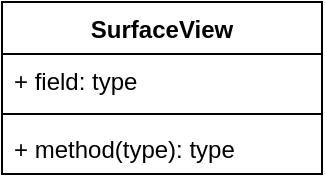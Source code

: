 <mxfile version="14.7.3" type="github"><diagram id="bIQJYXBrhB7MCYhIF24C" name="Page-1"><mxGraphModel dx="1412" dy="753" grid="1" gridSize="10" guides="1" tooltips="1" connect="1" arrows="1" fold="1" page="1" pageScale="1" pageWidth="827" pageHeight="1169" math="0" shadow="0"><root><mxCell id="0"/><mxCell id="1" parent="0"/><mxCell id="2Dnkps-GFSQWxVnJDTDy-2" value="SurfaceView" style="swimlane;fontStyle=1;align=center;verticalAlign=top;childLayout=stackLayout;horizontal=1;startSize=26;horizontalStack=0;resizeParent=1;resizeParentMax=0;resizeLast=0;collapsible=1;marginBottom=0;" vertex="1" parent="1"><mxGeometry x="40" y="40" width="160" height="86" as="geometry"/></mxCell><mxCell id="2Dnkps-GFSQWxVnJDTDy-3" value="+ field: type" style="text;strokeColor=none;fillColor=none;align=left;verticalAlign=top;spacingLeft=4;spacingRight=4;overflow=hidden;rotatable=0;points=[[0,0.5],[1,0.5]];portConstraint=eastwest;" vertex="1" parent="2Dnkps-GFSQWxVnJDTDy-2"><mxGeometry y="26" width="160" height="26" as="geometry"/></mxCell><mxCell id="2Dnkps-GFSQWxVnJDTDy-4" value="" style="line;strokeWidth=1;fillColor=none;align=left;verticalAlign=middle;spacingTop=-1;spacingLeft=3;spacingRight=3;rotatable=0;labelPosition=right;points=[];portConstraint=eastwest;" vertex="1" parent="2Dnkps-GFSQWxVnJDTDy-2"><mxGeometry y="52" width="160" height="8" as="geometry"/></mxCell><mxCell id="2Dnkps-GFSQWxVnJDTDy-5" value="+ method(type): type" style="text;strokeColor=none;fillColor=none;align=left;verticalAlign=top;spacingLeft=4;spacingRight=4;overflow=hidden;rotatable=0;points=[[0,0.5],[1,0.5]];portConstraint=eastwest;" vertex="1" parent="2Dnkps-GFSQWxVnJDTDy-2"><mxGeometry y="60" width="160" height="26" as="geometry"/></mxCell></root></mxGraphModel></diagram></mxfile>